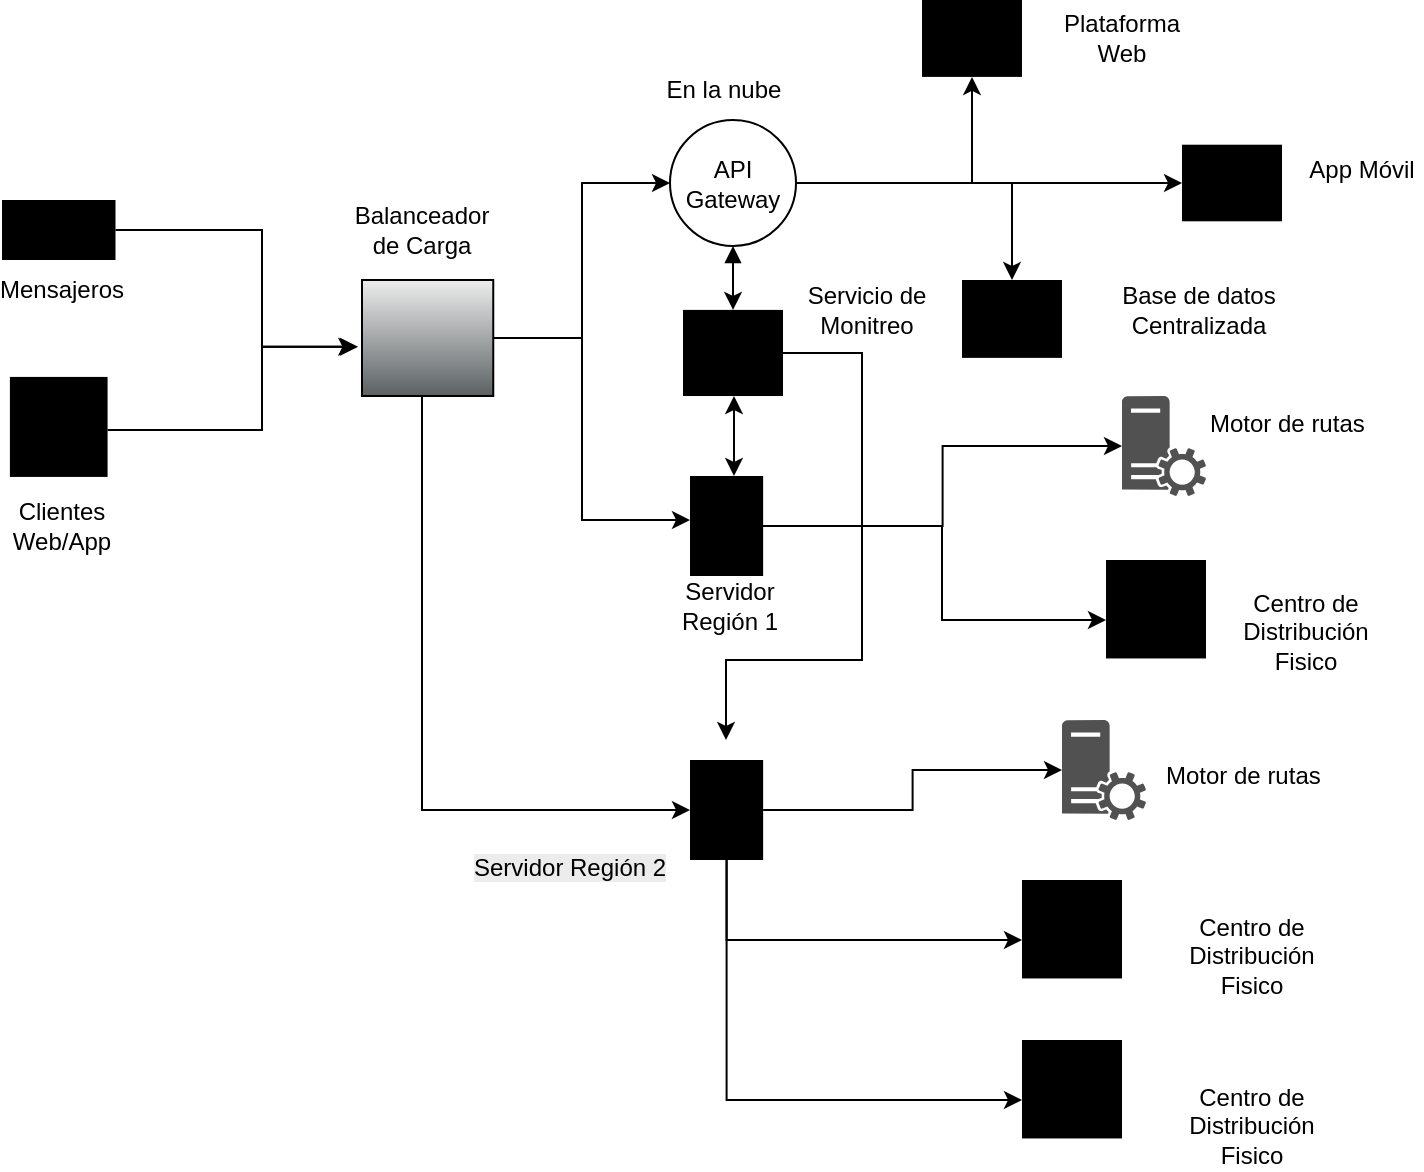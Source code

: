<mxfile version="28.2.1">
  <diagram name="Página-1" id="UZ34XdltbgtRb-vkILmP">
    <mxGraphModel grid="1" page="1" gridSize="10" guides="1" tooltips="1" connect="1" arrows="1" fold="1" pageScale="1" pageWidth="827" pageHeight="1169" math="0" shadow="0">
      <root>
        <mxCell id="0" />
        <mxCell id="1" parent="0" />
        <mxCell id="Pp2PV_9XNpsfOH-Q_kfr-1" value="" style="sketch=0;verticalLabelPosition=bottom;sketch=0;aspect=fixed;html=1;verticalAlign=top;strokeColor=none;fillColor=#000000;align=center;outlineConnect=0;pointerEvents=1;shape=mxgraph.citrix2.user;" vertex="1" parent="1">
          <mxGeometry x="83.95" y="238.46" width="48.84" height="50" as="geometry" />
        </mxCell>
        <mxCell id="Pp2PV_9XNpsfOH-Q_kfr-2" value="" style="sketch=0;verticalLabelPosition=bottom;sketch=0;aspect=fixed;html=1;verticalAlign=top;strokeColor=none;fillColor=#000000;align=center;outlineConnect=0;pointerEvents=1;shape=mxgraph.citrix2.users;" vertex="1" parent="1">
          <mxGeometry x="80" y="150" width="56.75" height="30" as="geometry" />
        </mxCell>
        <mxCell id="Pp2PV_9XNpsfOH-Q_kfr-12" style="edgeStyle=orthogonalEdgeStyle;rounded=0;orthogonalLoop=1;jettySize=auto;html=1;entryX=0;entryY=0.5;entryDx=0;entryDy=0;" edge="1" parent="1" source="Pp2PV_9XNpsfOH-Q_kfr-6" target="Pp2PV_9XNpsfOH-Q_kfr-10">
          <mxGeometry relative="1" as="geometry">
            <Array as="points">
              <mxPoint x="370" y="219" />
              <mxPoint x="370" y="142" />
            </Array>
          </mxGeometry>
        </mxCell>
        <mxCell id="Pp2PV_9XNpsfOH-Q_kfr-24" style="edgeStyle=orthogonalEdgeStyle;rounded=0;orthogonalLoop=1;jettySize=auto;html=1;" edge="1" parent="1" source="Pp2PV_9XNpsfOH-Q_kfr-6" target="Pp2PV_9XNpsfOH-Q_kfr-23">
          <mxGeometry relative="1" as="geometry">
            <Array as="points">
              <mxPoint x="370" y="219" />
              <mxPoint x="370" y="310" />
            </Array>
          </mxGeometry>
        </mxCell>
        <mxCell id="Pp2PV_9XNpsfOH-Q_kfr-57" style="edgeStyle=orthogonalEdgeStyle;rounded=0;orthogonalLoop=1;jettySize=auto;html=1;" edge="1" parent="1" source="Pp2PV_9XNpsfOH-Q_kfr-6" target="Pp2PV_9XNpsfOH-Q_kfr-47">
          <mxGeometry relative="1" as="geometry">
            <mxPoint x="292.815" y="450" as="targetPoint" />
            <Array as="points">
              <mxPoint x="290" y="455" />
            </Array>
          </mxGeometry>
        </mxCell>
        <mxCell id="Pp2PV_9XNpsfOH-Q_kfr-6" value="" style="shape=mxgraph.networks2.icon;aspect=fixed;fillColor=#EDEDED;strokeColor=#000000;gradientColor=#5B6163;network2IconShadow=1;network2bgFillColor=none;network2Icon=mxgraph.networks2.load_balancer;network2IconW=0.86;network2IconH=0.76;" vertex="1" parent="1">
          <mxGeometry x="260" y="190" width="65.63" height="58" as="geometry" />
        </mxCell>
        <mxCell id="Pp2PV_9XNpsfOH-Q_kfr-8" style="edgeStyle=orthogonalEdgeStyle;rounded=0;orthogonalLoop=1;jettySize=auto;html=1;entryX=-0.03;entryY=0.576;entryDx=0;entryDy=0;entryPerimeter=0;" edge="1" parent="1" source="Pp2PV_9XNpsfOH-Q_kfr-2" target="Pp2PV_9XNpsfOH-Q_kfr-6">
          <mxGeometry relative="1" as="geometry">
            <Array as="points">
              <mxPoint x="210" y="165" />
              <mxPoint x="210" y="223" />
            </Array>
          </mxGeometry>
        </mxCell>
        <mxCell id="Pp2PV_9XNpsfOH-Q_kfr-9" style="edgeStyle=orthogonalEdgeStyle;rounded=0;orthogonalLoop=1;jettySize=auto;html=1;entryX=-0.043;entryY=0.576;entryDx=0;entryDy=0;entryPerimeter=0;" edge="1" parent="1" source="Pp2PV_9XNpsfOH-Q_kfr-1" target="Pp2PV_9XNpsfOH-Q_kfr-6">
          <mxGeometry relative="1" as="geometry">
            <Array as="points">
              <mxPoint x="210" y="265" />
              <mxPoint x="210" y="223" />
            </Array>
          </mxGeometry>
        </mxCell>
        <mxCell id="Pp2PV_9XNpsfOH-Q_kfr-32" style="edgeStyle=orthogonalEdgeStyle;rounded=0;orthogonalLoop=1;jettySize=auto;html=1;" edge="1" parent="1" source="Pp2PV_9XNpsfOH-Q_kfr-10" target="Pp2PV_9XNpsfOH-Q_kfr-25">
          <mxGeometry relative="1" as="geometry" />
        </mxCell>
        <mxCell id="Pp2PV_9XNpsfOH-Q_kfr-35" style="edgeStyle=orthogonalEdgeStyle;rounded=0;orthogonalLoop=1;jettySize=auto;html=1;" edge="1" parent="1" source="Pp2PV_9XNpsfOH-Q_kfr-10" target="Pp2PV_9XNpsfOH-Q_kfr-34">
          <mxGeometry relative="1" as="geometry" />
        </mxCell>
        <mxCell id="Pp2PV_9XNpsfOH-Q_kfr-46" style="edgeStyle=orthogonalEdgeStyle;rounded=0;orthogonalLoop=1;jettySize=auto;html=1;startArrow=block;startFill=1;" edge="1" parent="1" source="Pp2PV_9XNpsfOH-Q_kfr-10" target="Pp2PV_9XNpsfOH-Q_kfr-39">
          <mxGeometry relative="1" as="geometry" />
        </mxCell>
        <mxCell id="NxoMJV-kDbUCuqtlPX9V-22" style="edgeStyle=orthogonalEdgeStyle;rounded=0;orthogonalLoop=1;jettySize=auto;html=1;" edge="1" parent="1" source="Pp2PV_9XNpsfOH-Q_kfr-10" target="NxoMJV-kDbUCuqtlPX9V-21">
          <mxGeometry relative="1" as="geometry" />
        </mxCell>
        <mxCell id="Pp2PV_9XNpsfOH-Q_kfr-10" value="API Gateway" style="ellipse;whiteSpace=wrap;html=1;aspect=fixed;" vertex="1" parent="1">
          <mxGeometry x="414" y="110" width="63" height="63" as="geometry" />
        </mxCell>
        <mxCell id="Pp2PV_9XNpsfOH-Q_kfr-21" value="" style="sketch=0;verticalLabelPosition=bottom;sketch=0;aspect=fixed;html=1;verticalAlign=top;strokeColor=none;fillColor=#000000;align=center;outlineConnect=0;pointerEvents=1;shape=mxgraph.citrix2.office;" vertex="1" parent="1">
          <mxGeometry x="632" y="330" width="50" height="49.23" as="geometry" />
        </mxCell>
        <mxCell id="Pp2PV_9XNpsfOH-Q_kfr-31" style="edgeStyle=orthogonalEdgeStyle;rounded=0;orthogonalLoop=1;jettySize=auto;html=1;" edge="1" parent="1" source="Pp2PV_9XNpsfOH-Q_kfr-23" target="Pp2PV_9XNpsfOH-Q_kfr-21">
          <mxGeometry relative="1" as="geometry">
            <Array as="points">
              <mxPoint x="550" y="313" />
              <mxPoint x="550" y="360" />
            </Array>
          </mxGeometry>
        </mxCell>
        <mxCell id="Pp2PV_9XNpsfOH-Q_kfr-45" style="edgeStyle=orthogonalEdgeStyle;rounded=0;orthogonalLoop=1;jettySize=auto;html=1;startArrow=classic;startFill=1;" edge="1" parent="1" source="Pp2PV_9XNpsfOH-Q_kfr-23" target="Pp2PV_9XNpsfOH-Q_kfr-39">
          <mxGeometry relative="1" as="geometry">
            <Array as="points">
              <mxPoint x="446" y="280" />
              <mxPoint x="446" y="280" />
            </Array>
          </mxGeometry>
        </mxCell>
        <mxCell id="Pp2PV_9XNpsfOH-Q_kfr-23" value="" style="sketch=0;verticalLabelPosition=bottom;sketch=0;aspect=fixed;html=1;verticalAlign=top;strokeColor=none;fillColor=#000000;align=center;outlineConnect=0;pointerEvents=1;shape=mxgraph.citrix2.thin_client;" vertex="1" parent="1">
          <mxGeometry x="424" y="288" width="36.565" height="50" as="geometry" />
        </mxCell>
        <mxCell id="Pp2PV_9XNpsfOH-Q_kfr-25" value="" style="sketch=0;verticalLabelPosition=bottom;sketch=0;aspect=fixed;html=1;verticalAlign=top;strokeColor=none;fillColor=#000000;align=center;outlineConnect=0;pointerEvents=1;shape=mxgraph.citrix2.web_saas_apps;" vertex="1" parent="1">
          <mxGeometry x="540" y="50" width="50" height="38.45" as="geometry" />
        </mxCell>
        <mxCell id="Pp2PV_9XNpsfOH-Q_kfr-33" value="" style="sketch=0;pointerEvents=1;shadow=0;dashed=0;html=1;strokeColor=none;labelPosition=center;verticalLabelPosition=bottom;verticalAlign=top;align=center;fillColor=#515151;shape=mxgraph.mscae.system_center.roles" vertex="1" parent="1">
          <mxGeometry x="640" y="248" width="42" height="50" as="geometry" />
        </mxCell>
        <mxCell id="Pp2PV_9XNpsfOH-Q_kfr-34" value="" style="sketch=0;verticalLabelPosition=bottom;sketch=0;aspect=fixed;html=1;verticalAlign=top;strokeColor=none;fillColor=#000000;align=center;outlineConnect=0;pointerEvents=1;shape=mxgraph.citrix2.cloud_connector;" vertex="1" parent="1">
          <mxGeometry x="560" y="190" width="50" height="38.935" as="geometry" />
        </mxCell>
        <mxCell id="Pp2PV_9XNpsfOH-Q_kfr-36" style="edgeStyle=orthogonalEdgeStyle;rounded=0;orthogonalLoop=1;jettySize=auto;html=1;entryX=0;entryY=0.5;entryDx=0;entryDy=0;entryPerimeter=0;" edge="1" parent="1" source="Pp2PV_9XNpsfOH-Q_kfr-23" target="Pp2PV_9XNpsfOH-Q_kfr-33">
          <mxGeometry relative="1" as="geometry" />
        </mxCell>
        <mxCell id="Pp2PV_9XNpsfOH-Q_kfr-58" style="edgeStyle=orthogonalEdgeStyle;rounded=0;orthogonalLoop=1;jettySize=auto;html=1;" edge="1" parent="1" source="Pp2PV_9XNpsfOH-Q_kfr-39">
          <mxGeometry relative="1" as="geometry">
            <mxPoint x="442" y="420" as="targetPoint" />
            <Array as="points">
              <mxPoint x="510" y="227" />
              <mxPoint x="510" y="380" />
              <mxPoint x="442" y="380" />
            </Array>
          </mxGeometry>
        </mxCell>
        <mxCell id="Pp2PV_9XNpsfOH-Q_kfr-39" value="" style="sketch=0;verticalLabelPosition=bottom;sketch=0;aspect=fixed;html=1;verticalAlign=top;strokeColor=none;fillColor=#000000;align=center;outlineConnect=0;pointerEvents=1;shape=mxgraph.citrix2.director;" vertex="1" parent="1">
          <mxGeometry x="420.5" y="204.95" width="50" height="43.055" as="geometry" />
        </mxCell>
        <mxCell id="Pp2PV_9XNpsfOH-Q_kfr-54" style="edgeStyle=orthogonalEdgeStyle;rounded=0;orthogonalLoop=1;jettySize=auto;html=1;" edge="1" parent="1" source="Pp2PV_9XNpsfOH-Q_kfr-47" target="Pp2PV_9XNpsfOH-Q_kfr-49">
          <mxGeometry relative="1" as="geometry">
            <mxPoint x="580" y="530" as="targetPoint" />
            <Array as="points">
              <mxPoint x="442" y="520" />
            </Array>
          </mxGeometry>
        </mxCell>
        <mxCell id="Pp2PV_9XNpsfOH-Q_kfr-55" style="edgeStyle=orthogonalEdgeStyle;rounded=0;orthogonalLoop=1;jettySize=auto;html=1;" edge="1" parent="1" source="Pp2PV_9XNpsfOH-Q_kfr-47" target="Pp2PV_9XNpsfOH-Q_kfr-52">
          <mxGeometry relative="1" as="geometry">
            <Array as="points">
              <mxPoint x="442" y="600" />
            </Array>
          </mxGeometry>
        </mxCell>
        <mxCell id="Pp2PV_9XNpsfOH-Q_kfr-47" value="" style="sketch=0;verticalLabelPosition=bottom;sketch=0;aspect=fixed;html=1;verticalAlign=top;strokeColor=none;fillColor=#000000;align=center;outlineConnect=0;pointerEvents=1;shape=mxgraph.citrix2.thin_client;" vertex="1" parent="1">
          <mxGeometry x="424" y="430" width="36.565" height="50" as="geometry" />
        </mxCell>
        <mxCell id="Pp2PV_9XNpsfOH-Q_kfr-48" value="" style="sketch=0;pointerEvents=1;shadow=0;dashed=0;html=1;strokeColor=none;labelPosition=center;verticalLabelPosition=bottom;verticalAlign=top;align=center;fillColor=#515151;shape=mxgraph.mscae.system_center.roles" vertex="1" parent="1">
          <mxGeometry x="610" y="410" width="42" height="50" as="geometry" />
        </mxCell>
        <mxCell id="Pp2PV_9XNpsfOH-Q_kfr-49" value="" style="sketch=0;verticalLabelPosition=bottom;sketch=0;aspect=fixed;html=1;verticalAlign=top;strokeColor=none;fillColor=#000000;align=center;outlineConnect=0;pointerEvents=1;shape=mxgraph.citrix2.office;" vertex="1" parent="1">
          <mxGeometry x="590" y="490" width="50" height="49.23" as="geometry" />
        </mxCell>
        <mxCell id="Pp2PV_9XNpsfOH-Q_kfr-51" style="edgeStyle=orthogonalEdgeStyle;rounded=0;orthogonalLoop=1;jettySize=auto;html=1;entryX=0;entryY=0.5;entryDx=0;entryDy=0;entryPerimeter=0;" edge="1" parent="1" source="Pp2PV_9XNpsfOH-Q_kfr-47" target="Pp2PV_9XNpsfOH-Q_kfr-48">
          <mxGeometry relative="1" as="geometry" />
        </mxCell>
        <mxCell id="Pp2PV_9XNpsfOH-Q_kfr-52" value="" style="sketch=0;verticalLabelPosition=bottom;sketch=0;aspect=fixed;html=1;verticalAlign=top;strokeColor=none;fillColor=#000000;align=center;outlineConnect=0;pointerEvents=1;shape=mxgraph.citrix2.office;" vertex="1" parent="1">
          <mxGeometry x="590" y="570" width="50" height="49.23" as="geometry" />
        </mxCell>
        <mxCell id="NxoMJV-kDbUCuqtlPX9V-1" value="Clientes Web/App" style="text;html=1;align=center;verticalAlign=middle;whiteSpace=wrap;rounded=0;" vertex="1" parent="1">
          <mxGeometry x="80.0" y="298" width="60" height="30" as="geometry" />
        </mxCell>
        <mxCell id="NxoMJV-kDbUCuqtlPX9V-2" value="Mensajeros" style="text;html=1;align=center;verticalAlign=middle;whiteSpace=wrap;rounded=0;" vertex="1" parent="1">
          <mxGeometry x="80.0" y="180" width="60" height="30" as="geometry" />
        </mxCell>
        <mxCell id="NxoMJV-kDbUCuqtlPX9V-3" value="Balanceador de Carga" style="text;html=1;align=center;verticalAlign=middle;whiteSpace=wrap;rounded=0;" vertex="1" parent="1">
          <mxGeometry x="260" y="150" width="60" height="30" as="geometry" />
        </mxCell>
        <mxCell id="NxoMJV-kDbUCuqtlPX9V-5" value="Base de datos Centralizada" style="text;html=1;align=center;verticalAlign=middle;whiteSpace=wrap;rounded=0;" vertex="1" parent="1">
          <mxGeometry x="627" y="190" width="103" height="30" as="geometry" />
        </mxCell>
        <mxCell id="NxoMJV-kDbUCuqtlPX9V-6" value="Plataforma Web" style="text;html=1;align=center;verticalAlign=middle;whiteSpace=wrap;rounded=0;" vertex="1" parent="1">
          <mxGeometry x="610" y="54.23" width="60" height="30" as="geometry" />
        </mxCell>
        <mxCell id="NxoMJV-kDbUCuqtlPX9V-7" value="En la nube" style="text;html=1;align=center;verticalAlign=middle;whiteSpace=wrap;rounded=0;" vertex="1" parent="1">
          <mxGeometry x="410.5" y="80" width="60" height="30" as="geometry" />
        </mxCell>
        <mxCell id="NxoMJV-kDbUCuqtlPX9V-9" value="Servidor Región 1" style="text;html=1;align=center;verticalAlign=middle;whiteSpace=wrap;rounded=0;" vertex="1" parent="1">
          <mxGeometry x="414" y="338" width="60" height="30" as="geometry" />
        </mxCell>
        <mxCell id="NxoMJV-kDbUCuqtlPX9V-10" value="&lt;span style=&quot;color: rgb(0, 0, 0); font-family: Helvetica; font-size: 12px; font-style: normal; font-variant-ligatures: normal; font-variant-caps: normal; font-weight: 400; letter-spacing: normal; orphans: 2; text-align: center; text-indent: 0px; text-transform: none; widows: 2; word-spacing: 0px; -webkit-text-stroke-width: 0px; white-space: normal; background-color: rgb(236, 236, 236); text-decoration-thickness: initial; text-decoration-style: initial; text-decoration-color: initial; float: none; display: inline !important;&quot;&gt;Servidor Región 2&lt;/span&gt;" style="text;whiteSpace=wrap;html=1;" vertex="1" parent="1">
          <mxGeometry x="314" y="470" width="100" height="30" as="geometry" />
        </mxCell>
        <mxCell id="NxoMJV-kDbUCuqtlPX9V-11" value="&lt;div style=&quot;text-align: center;&quot;&gt;&lt;span style=&quot;background-color: transparent; color: light-dark(rgb(0, 0, 0), rgb(255, 255, 255));&quot;&gt;Motor de rutas&lt;/span&gt;&lt;/div&gt;" style="text;whiteSpace=wrap;html=1;" vertex="1" parent="1">
          <mxGeometry x="682" y="248.46" width="88" height="21.54" as="geometry" />
        </mxCell>
        <mxCell id="NxoMJV-kDbUCuqtlPX9V-12" value="&lt;div style=&quot;text-align: center;&quot;&gt;&lt;span style=&quot;background-color: transparent; color: light-dark(rgb(0, 0, 0), rgb(255, 255, 255));&quot;&gt;Motor de rutas&lt;/span&gt;&lt;/div&gt;" style="text;whiteSpace=wrap;html=1;" vertex="1" parent="1">
          <mxGeometry x="660" y="424.23" width="88" height="21.54" as="geometry" />
        </mxCell>
        <mxCell id="NxoMJV-kDbUCuqtlPX9V-13" value="&lt;div style=&quot;text-align: center;&quot;&gt;Centro de Distribución Fisico&lt;/div&gt;" style="text;whiteSpace=wrap;html=1;" vertex="1" parent="1">
          <mxGeometry x="687" y="338" width="88" height="21.54" as="geometry" />
        </mxCell>
        <mxCell id="NxoMJV-kDbUCuqtlPX9V-16" value="&lt;div style=&quot;text-align: center;&quot;&gt;Centro de Distribución Fisico&lt;/div&gt;" style="text;whiteSpace=wrap;html=1;" vertex="1" parent="1">
          <mxGeometry x="660" y="500" width="88" height="21.54" as="geometry" />
        </mxCell>
        <mxCell id="NxoMJV-kDbUCuqtlPX9V-17" value="&lt;div style=&quot;text-align: center;&quot;&gt;Centro de Distribución Fisico&lt;/div&gt;" style="text;whiteSpace=wrap;html=1;" vertex="1" parent="1">
          <mxGeometry x="660" y="585" width="88" height="21.54" as="geometry" />
        </mxCell>
        <mxCell id="NxoMJV-kDbUCuqtlPX9V-18" value="Servicio de Monitreo" style="text;html=1;align=center;verticalAlign=middle;whiteSpace=wrap;rounded=0;" vertex="1" parent="1">
          <mxGeometry x="460.57" y="190" width="103" height="30" as="geometry" />
        </mxCell>
        <mxCell id="NxoMJV-kDbUCuqtlPX9V-21" value="" style="sketch=0;verticalLabelPosition=bottom;sketch=0;aspect=fixed;html=1;verticalAlign=top;strokeColor=none;fillColor=#000000;align=center;outlineConnect=0;pointerEvents=1;shape=mxgraph.citrix2.endpoint_management;" vertex="1" parent="1">
          <mxGeometry x="670" y="122.35" width="50" height="38.295" as="geometry" />
        </mxCell>
        <mxCell id="NxoMJV-kDbUCuqtlPX9V-23" value="App Móvil" style="text;html=1;align=center;verticalAlign=middle;whiteSpace=wrap;rounded=0;" vertex="1" parent="1">
          <mxGeometry x="730" y="120" width="60" height="30" as="geometry" />
        </mxCell>
      </root>
    </mxGraphModel>
  </diagram>
</mxfile>

